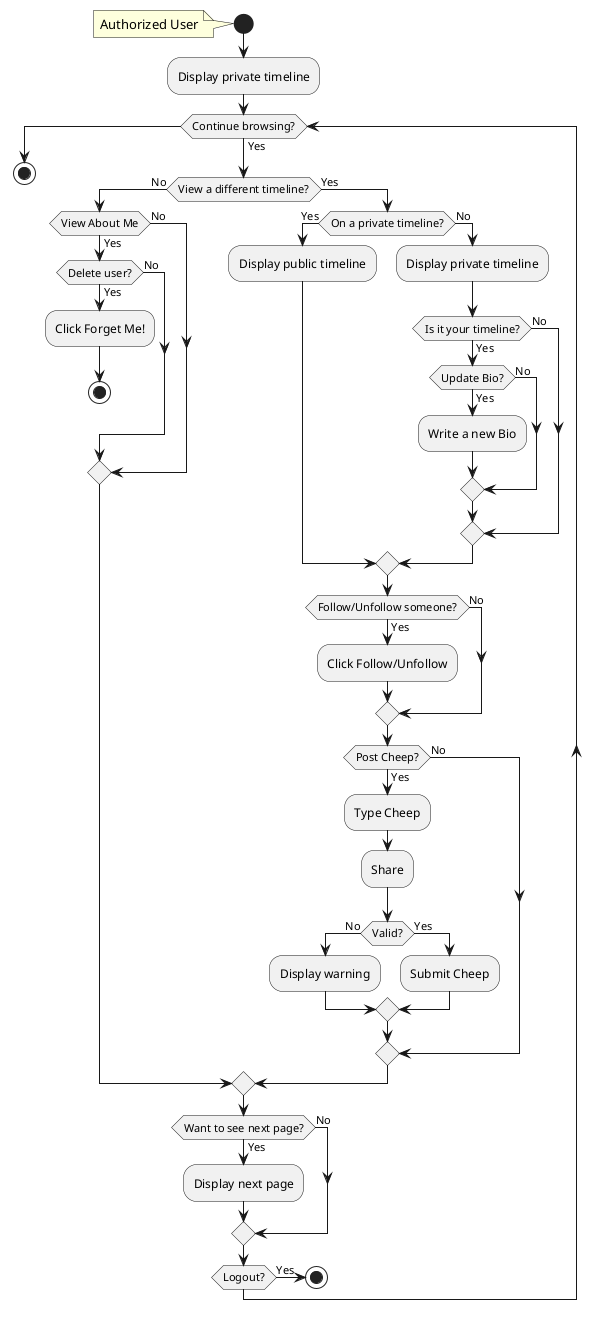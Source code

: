 @startuml
start
note
    Authorized User
endnote

:Display private timeline;

while (Continue browsing?) is (Yes)

    if (View a different timeline?) then (No)
        if (View About Me) then (No)
            else (Yes)
            if (Delete user?) then (No)
            else (Yes)
                :Click Forget Me!;
                stop
            endif
        endif
    else (Yes)
        if (On a private timeline?) then (Yes)
            :Display public timeline;
        else (No)
            :Display private timeline;
            if (Is it your timeline?) then (No)
            else (Yes)
                if (Update Bio?) then (No)
                else (Yes)
                    :Write a new Bio;
                endif
            endif
        endif
        if (Follow/Unfollow someone?) then (No)
        else (Yes)
            :Click Follow/Unfollow;
        endif
        if (Post Cheep?) then (No)
        else (Yes)
            :Type Cheep;
            :Share;
            if (Valid?) then (No)
            :Display warning;
            else (Yes)
            :Submit Cheep;
            endif
        endif
    endif

    if (Want to see next page?) then (No)
    else (Yes)
    :Display next page;
    endif

    if (Logout?) then (Yes)
        stop
    endif
endwhile
stop

@enduml